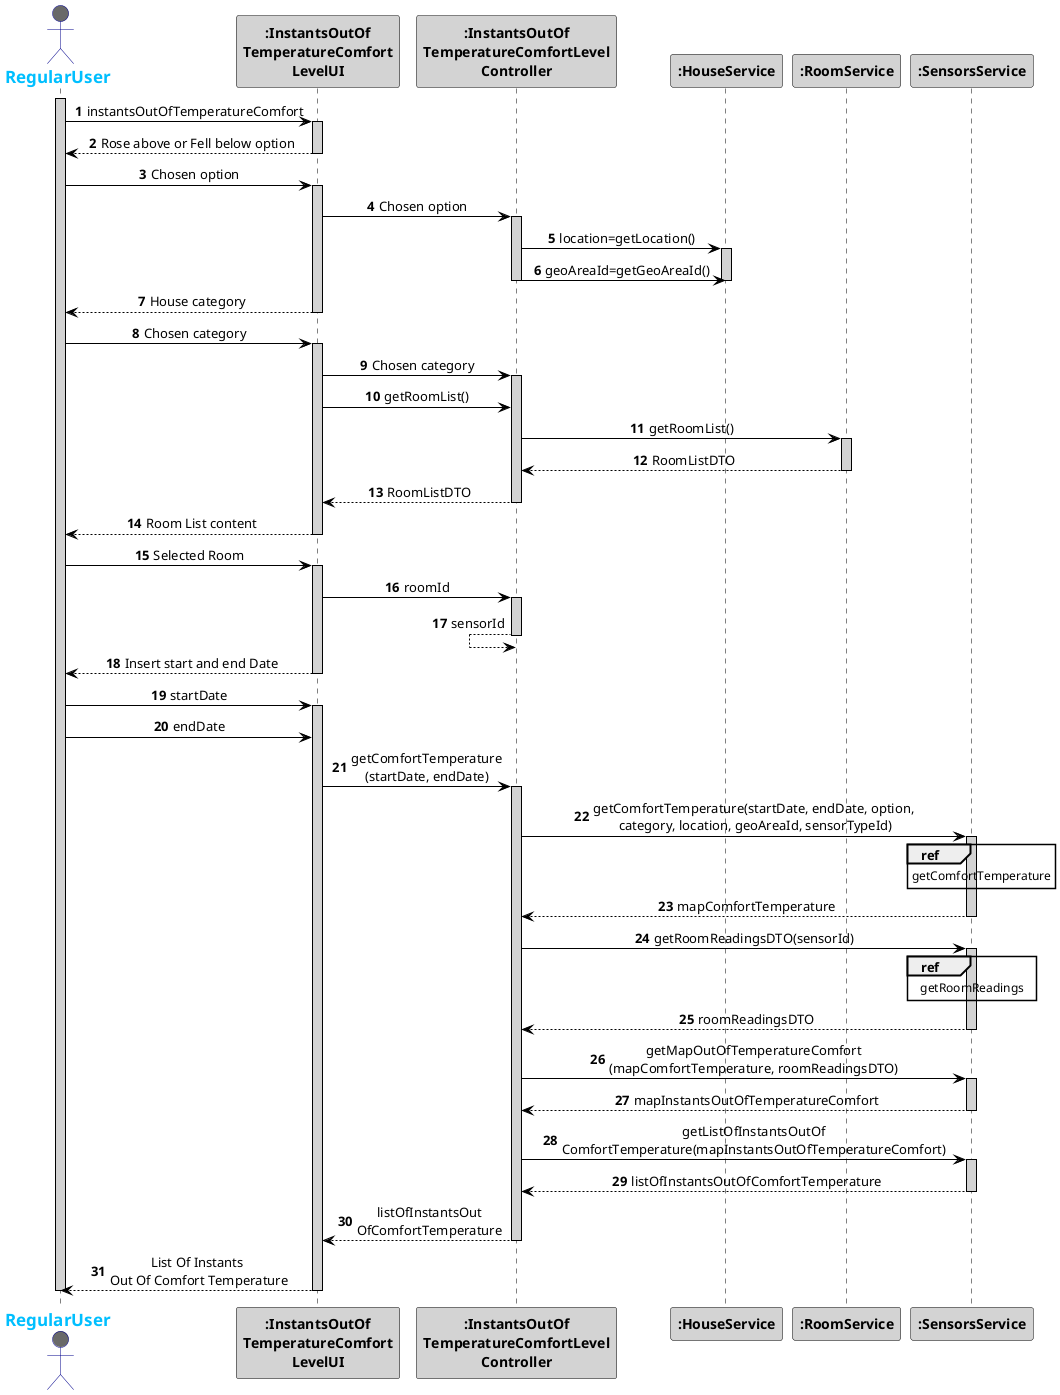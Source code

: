 @startuml
skinparam sequenceMessageAlign center
skinparam sequence {
    ArrowColor Black
    ActorBorderColor DarkBlue
    LifeLineBorderColor black
    LifeLineBackgroundColor LightGrey

    ParticipantBorderColor Black
    ParticipantBackgroundColor LightGrey
    ParticipantFontStyle Bold

    ActorBackgroundColor DimGrey
    ActorFontColor DeepSkyBlue
    ActorFontStyle Bold
    ActorFontSize 17
    ActorFontName Aapex
}

autonumber
actor RegularUser
activate RegularUser
RegularUser -> ":InstantsOutOf\nTemperatureComfort\nLevelUI": instantsOutOfTemperatureComfort
activate ":InstantsOutOf\nTemperatureComfort\nLevelUI"
":InstantsOutOf\nTemperatureComfort\nLevelUI" --> RegularUser: Rose above or Fell below option
deactivate ":InstantsOutOf\nTemperatureComfort\nLevelUI"
RegularUser -> ":InstantsOutOf\nTemperatureComfort\nLevelUI": Chosen option
activate ":InstantsOutOf\nTemperatureComfort\nLevelUI"
":InstantsOutOf\nTemperatureComfort\nLevelUI" -> ":InstantsOutOf\nTemperatureComfortLevel\nController" : Chosen option
activate ":InstantsOutOf\nTemperatureComfortLevel\nController"
":InstantsOutOf\nTemperatureComfortLevel\nController" -> ":HouseService" : location=getLocation()
activate ":HouseService"
":InstantsOutOf\nTemperatureComfortLevel\nController" -> ":HouseService" : geoAreaId=getGeoAreaId()
deactivate ":HouseService"
deactivate ":InstantsOutOf\nTemperatureComfortLevel\nController"
":InstantsOutOf\nTemperatureComfort\nLevelUI" --> RegularUser: House category
deactivate ":InstantsOutOf\nTemperatureComfort\nLevelUI"
RegularUser -> ":InstantsOutOf\nTemperatureComfort\nLevelUI":  Chosen category
activate ":InstantsOutOf\nTemperatureComfort\nLevelUI"
":InstantsOutOf\nTemperatureComfort\nLevelUI" -> ":InstantsOutOf\nTemperatureComfortLevel\nController" : Chosen category
activate ":InstantsOutOf\nTemperatureComfortLevel\nController"
":InstantsOutOf\nTemperatureComfort\nLevelUI" -> ":InstantsOutOf\nTemperatureComfortLevel\nController" : getRoomList()
":InstantsOutOf\nTemperatureComfortLevel\nController" -> ":RoomService": getRoomList()
activate ":RoomService"
":InstantsOutOf\nTemperatureComfortLevel\nController" <-- ":RoomService": RoomListDTO
deactivate ":RoomService"
":InstantsOutOf\nTemperatureComfort\nLevelUI" <-- ":InstantsOutOf\nTemperatureComfortLevel\nController" : RoomListDTO
deactivate ":InstantsOutOf\nTemperatureComfortLevel\nController"
RegularUser <-- ":InstantsOutOf\nTemperatureComfort\nLevelUI" : Room List content
deactivate ":InstantsOutOf\nTemperatureComfort\nLevelUI"
RegularUser -> ":InstantsOutOf\nTemperatureComfort\nLevelUI":  Selected Room
activate ":InstantsOutOf\nTemperatureComfort\nLevelUI"
":InstantsOutOf\nTemperatureComfort\nLevelUI" -> ":InstantsOutOf\nTemperatureComfortLevel\nController" : roomId
activate ":InstantsOutOf\nTemperatureComfortLevel\nController"
":InstantsOutOf\nTemperatureComfortLevel\nController" <-- ":InstantsOutOf\nTemperatureComfortLevel\nController" : sensorId
deactivate ":InstantsOutOf\nTemperatureComfortLevel\nController"
RegularUser <-- ":InstantsOutOf\nTemperatureComfort\nLevelUI" : Insert start and end Date
deactivate ":InstantsOutOf\nTemperatureComfort\nLevelUI"
RegularUser -> ":InstantsOutOf\nTemperatureComfort\nLevelUI": startDate
activate ":InstantsOutOf\nTemperatureComfort\nLevelUI"
RegularUser -> ":InstantsOutOf\nTemperatureComfort\nLevelUI":  endDate
":InstantsOutOf\nTemperatureComfort\nLevelUI" -> ":InstantsOutOf\nTemperatureComfortLevel\nController" : getComfortTemperature\n(startDate, endDate)
activate ":InstantsOutOf\nTemperatureComfortLevel\nController"
":InstantsOutOf\nTemperatureComfortLevel\nController" -> ":SensorsService": getComfortTemperature(startDate, endDate, option,\n category, location, geoAreaId, sensorTypeId)
activate ":SensorsService"
ref over ":SensorsService"
getComfortTemperature
end
":InstantsOutOf\nTemperatureComfortLevel\nController" <-- ":SensorsService" : mapComfortTemperature
deactivate ":SensorsService"
":InstantsOutOf\nTemperatureComfortLevel\nController" -> ":SensorsService": getRoomReadingsDTO(sensorId)
activate ":SensorsService"
ref over ":SensorsService"
getRoomReadings
end
":InstantsOutOf\nTemperatureComfortLevel\nController" <-- ":SensorsService" : roomReadingsDTO
deactivate ":SensorsService"
":InstantsOutOf\nTemperatureComfortLevel\nController" -> ":SensorsService": getMapOutOfTemperatureComfort\n(mapComfortTemperature, roomReadingsDTO)
activate ":SensorsService"
":InstantsOutOf\nTemperatureComfortLevel\nController" <-- ":SensorsService" : mapInstantsOutOfTemperatureComfort
deactivate ":SensorsService"
":InstantsOutOf\nTemperatureComfortLevel\nController" -> ":SensorsService": getListOfInstantsOutOf\nComfortTemperature(mapInstantsOutOfTemperatureComfort)
activate ":SensorsService"
":InstantsOutOf\nTemperatureComfortLevel\nController" <-- ":SensorsService" : listOfInstantsOutOfComfortTemperature
deactivate ":SensorsService"
":InstantsOutOf\nTemperatureComfort\nLevelUI" <-- ":InstantsOutOf\nTemperatureComfortLevel\nController"  : listOfInstantsOut\nOfComfortTemperature
deactivate ":InstantsOutOf\nTemperatureComfortLevel\nController"
RegularUser <-- ":InstantsOutOf\nTemperatureComfort\nLevelUI":  List Of Instants \nOut Of Comfort Temperature
deactivate ":InstantsOutOf\nTemperatureComfort\nLevelUI"
deactivate RegularUser



@enduml